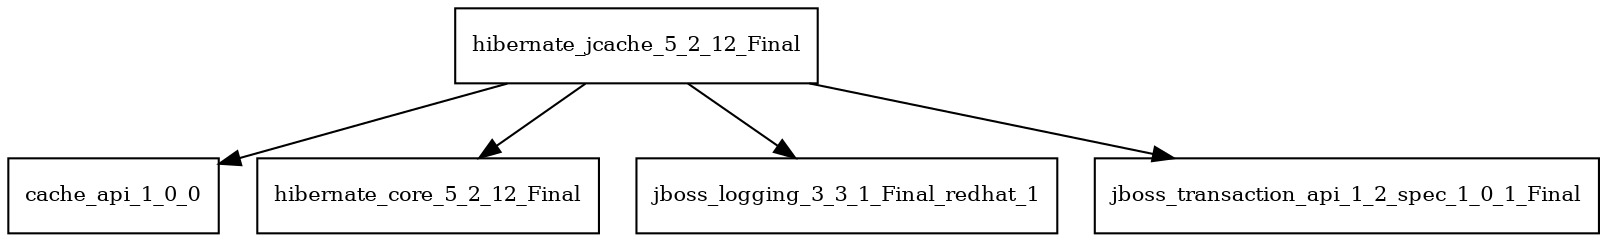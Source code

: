 digraph hibernate_jcache_5_2_12_Final_dependencies {
  node [shape = box, fontsize=10.0];
  hibernate_jcache_5_2_12_Final -> cache_api_1_0_0;
  hibernate_jcache_5_2_12_Final -> hibernate_core_5_2_12_Final;
  hibernate_jcache_5_2_12_Final -> jboss_logging_3_3_1_Final_redhat_1;
  hibernate_jcache_5_2_12_Final -> jboss_transaction_api_1_2_spec_1_0_1_Final;
}

